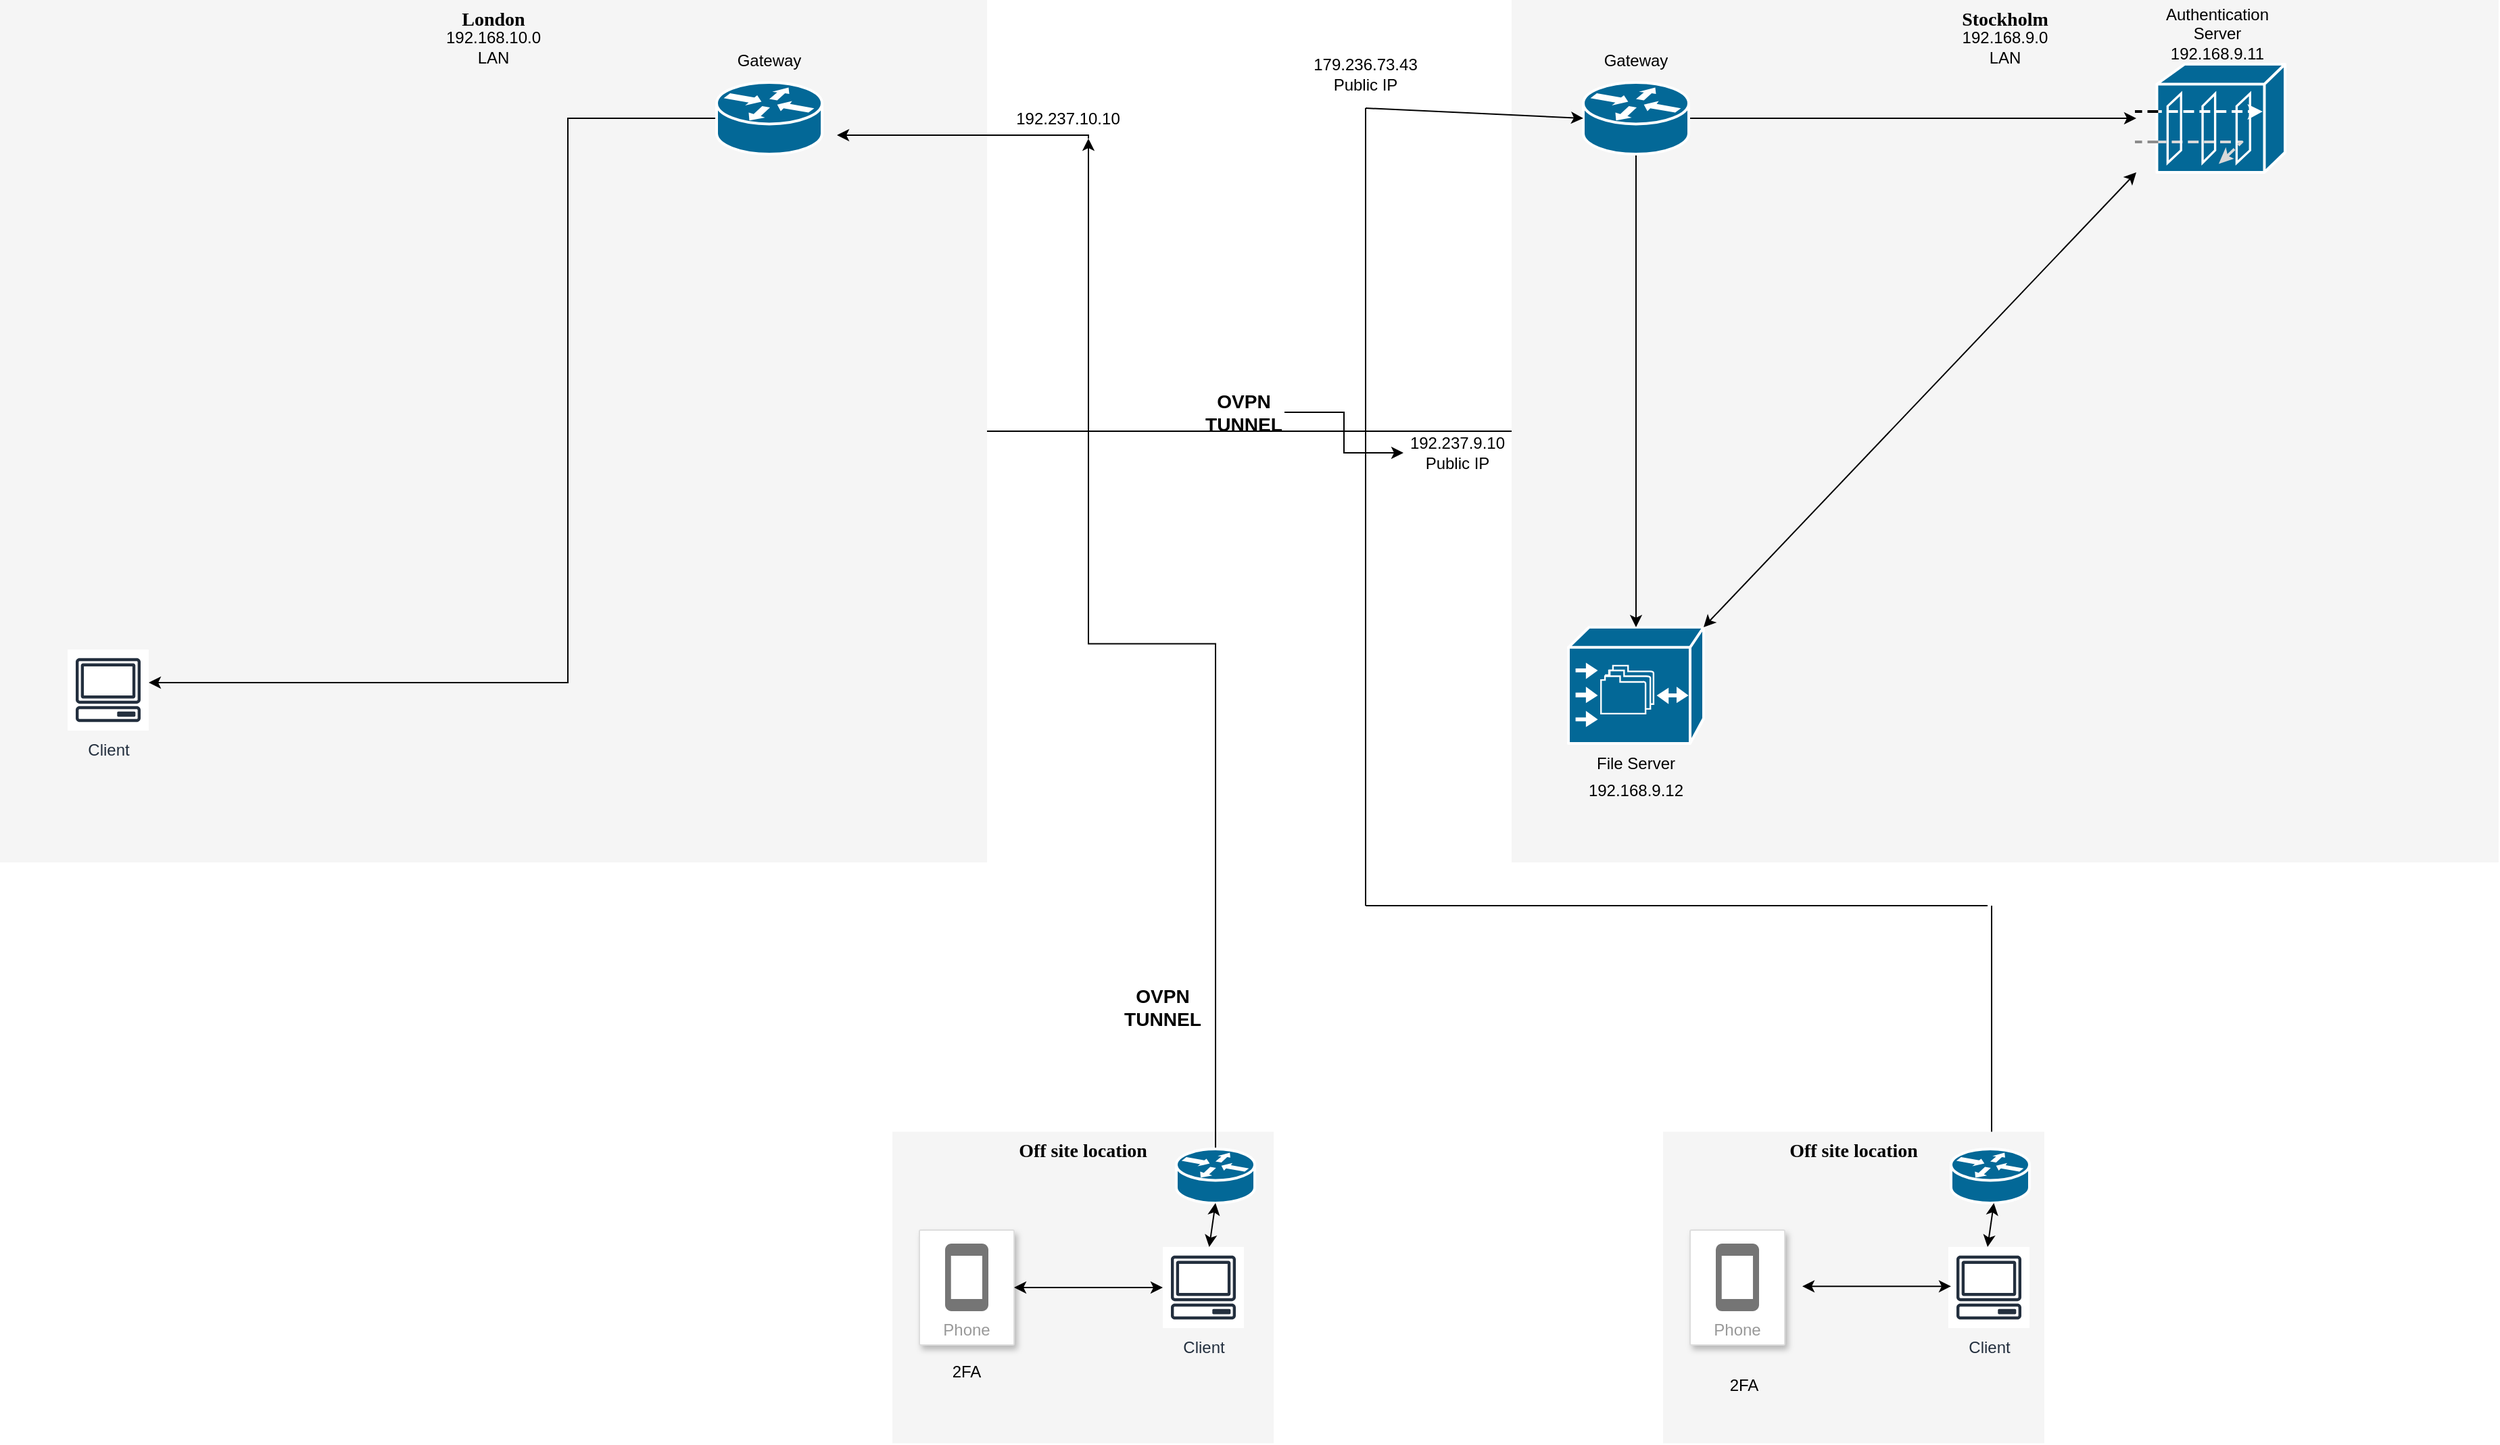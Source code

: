 <mxfile version="16.5.3" type="github">
  <diagram name="Page-1" id="c37626ed-c26b-45fb-9056-f9ebc6bb27b6">
    <mxGraphModel dx="778" dy="885" grid="1" gridSize="10" guides="1" tooltips="1" connect="1" arrows="1" fold="1" page="1" pageScale="1" pageWidth="1100" pageHeight="850" background="none" math="0" shadow="0">
      <root>
        <mxCell id="0" />
        <mxCell id="1" parent="0" />
        <mxCell id="N28YlUNtLmQZ9LZBREEU-2" value="Stockholm" style="whiteSpace=wrap;html=1;rounded=0;shadow=0;comic=0;strokeWidth=1;fontFamily=Verdana;fontSize=14;fillColor=#f5f5f5;strokeColor=none;fontStyle=1;verticalAlign=top;" parent="1" vertex="1">
          <mxGeometry x="2218" y="120" width="730" height="638" as="geometry" />
        </mxCell>
        <mxCell id="1c7a67bf8fd3230f-20" value="" style="shape=mxgraph.cisco.storage.cisco_file_engine;html=1;dashed=0;fillColor=#036897;strokeColor=#ffffff;strokeWidth=2;verticalLabelPosition=bottom;verticalAlign=top;rounded=0;shadow=0;comic=0;fontFamily=Verdana;fontSize=12;" parent="1" vertex="1">
          <mxGeometry x="2260" y="584" width="100" height="86" as="geometry" />
        </mxCell>
        <mxCell id="N28YlUNtLmQZ9LZBREEU-1" value="London" style="whiteSpace=wrap;html=1;rounded=0;shadow=0;comic=0;strokeWidth=1;fontFamily=Verdana;fontSize=14;fillColor=#f5f5f5;strokeColor=none;fontStyle=1;verticalAlign=top;" parent="1" vertex="1">
          <mxGeometry x="1100" y="120" width="730" height="638" as="geometry" />
        </mxCell>
        <mxCell id="N28YlUNtLmQZ9LZBREEU-7" value="" style="endArrow=none;html=1;rounded=0;exitX=1;exitY=0.5;exitDx=0;exitDy=0;entryX=0;entryY=0.5;entryDx=0;entryDy=0;" parent="1" source="N28YlUNtLmQZ9LZBREEU-1" target="N28YlUNtLmQZ9LZBREEU-2" edge="1">
          <mxGeometry width="50" height="50" relative="1" as="geometry">
            <mxPoint x="1980" y="570" as="sourcePoint" />
            <mxPoint x="2030" y="520" as="targetPoint" />
          </mxGeometry>
        </mxCell>
        <mxCell id="cFmzxp8rc3JpgVyaZp0U-29" value="" style="edgeStyle=orthogonalEdgeStyle;rounded=0;orthogonalLoop=1;jettySize=auto;html=1;" edge="1" parent="1" source="N28YlUNtLmQZ9LZBREEU-8" target="N28YlUNtLmQZ9LZBREEU-9">
          <mxGeometry relative="1" as="geometry" />
        </mxCell>
        <mxCell id="N28YlUNtLmQZ9LZBREEU-8" value="&lt;h3&gt;OVPN TUNNEL&lt;/h3&gt;" style="text;html=1;strokeColor=none;fillColor=none;align=center;verticalAlign=middle;whiteSpace=wrap;rounded=0;" parent="1" vertex="1">
          <mxGeometry x="1990" y="410" width="60" height="30" as="geometry" />
        </mxCell>
        <mxCell id="N28YlUNtLmQZ9LZBREEU-9" value="192.237.9.10&lt;br&gt;Public IP" style="text;html=1;strokeColor=none;fillColor=none;align=center;verticalAlign=middle;whiteSpace=wrap;rounded=0;" parent="1" vertex="1">
          <mxGeometry x="2138" y="440" width="80" height="30" as="geometry" />
        </mxCell>
        <mxCell id="N28YlUNtLmQZ9LZBREEU-13" value="File Server" style="text;html=1;strokeColor=none;fillColor=none;align=center;verticalAlign=middle;whiteSpace=wrap;rounded=0;" parent="1" vertex="1">
          <mxGeometry x="2280" y="670" width="60" height="30" as="geometry" />
        </mxCell>
        <mxCell id="N28YlUNtLmQZ9LZBREEU-33" style="edgeStyle=orthogonalEdgeStyle;rounded=0;orthogonalLoop=1;jettySize=auto;html=1;entryX=0;entryY=0.5;entryDx=0;entryDy=0;entryPerimeter=0;" parent="1" source="N28YlUNtLmQZ9LZBREEU-14" target="N28YlUNtLmQZ9LZBREEU-18" edge="1">
          <mxGeometry relative="1" as="geometry" />
        </mxCell>
        <mxCell id="N28YlUNtLmQZ9LZBREEU-34" style="edgeStyle=orthogonalEdgeStyle;rounded=0;orthogonalLoop=1;jettySize=auto;html=1;exitX=0.12;exitY=0.9;exitDx=0;exitDy=0;exitPerimeter=0;entryX=0.5;entryY=0;entryDx=0;entryDy=0;entryPerimeter=0;" parent="1" source="N28YlUNtLmQZ9LZBREEU-14" target="1c7a67bf8fd3230f-20" edge="1">
          <mxGeometry relative="1" as="geometry">
            <Array as="points">
              <mxPoint x="2310" y="229" />
            </Array>
          </mxGeometry>
        </mxCell>
        <mxCell id="N28YlUNtLmQZ9LZBREEU-14" value="" style="shape=mxgraph.cisco.routers.router;sketch=0;html=1;pointerEvents=1;dashed=0;fillColor=#036897;strokeColor=#ffffff;strokeWidth=2;verticalLabelPosition=bottom;verticalAlign=top;align=center;outlineConnect=0;" parent="1" vertex="1">
          <mxGeometry x="2271" y="181" width="78" height="53" as="geometry" />
        </mxCell>
        <mxCell id="N28YlUNtLmQZ9LZBREEU-15" value="Gateway" style="text;html=1;strokeColor=none;fillColor=none;align=center;verticalAlign=middle;whiteSpace=wrap;rounded=0;" parent="1" vertex="1">
          <mxGeometry x="2280" y="150" width="60" height="30" as="geometry" />
        </mxCell>
        <mxCell id="N28YlUNtLmQZ9LZBREEU-18" value="" style="shape=mxgraph.cisco.security.guard;sketch=0;html=1;pointerEvents=1;dashed=0;fillColor=#036897;strokeColor=#ffffff;strokeWidth=2;verticalLabelPosition=bottom;verticalAlign=top;align=center;outlineConnect=0;" parent="1" vertex="1">
          <mxGeometry x="2680" y="167.5" width="110" height="80" as="geometry" />
        </mxCell>
        <mxCell id="N28YlUNtLmQZ9LZBREEU-19" value="Authentication&lt;br&gt;Server&lt;br&gt;192.168.9.11" style="text;html=1;strokeColor=none;fillColor=none;align=center;verticalAlign=middle;whiteSpace=wrap;rounded=0;" parent="1" vertex="1">
          <mxGeometry x="2710" y="130" width="60" height="30" as="geometry" />
        </mxCell>
        <mxCell id="N28YlUNtLmQZ9LZBREEU-24" value="" style="endArrow=classic;startArrow=classic;html=1;rounded=0;exitX=1;exitY=0;exitDx=0;exitDy=0;exitPerimeter=0;entryX=0;entryY=1;entryDx=0;entryDy=0;entryPerimeter=0;" parent="1" source="1c7a67bf8fd3230f-20" target="N28YlUNtLmQZ9LZBREEU-18" edge="1">
          <mxGeometry width="50" height="50" relative="1" as="geometry">
            <mxPoint x="2370" y="560" as="sourcePoint" />
            <mxPoint x="2420" y="510" as="targetPoint" />
          </mxGeometry>
        </mxCell>
        <mxCell id="N28YlUNtLmQZ9LZBREEU-26" value="192.168.9.0&lt;br&gt;LAN" style="text;html=1;strokeColor=none;fillColor=none;align=center;verticalAlign=middle;whiteSpace=wrap;rounded=0;" parent="1" vertex="1">
          <mxGeometry x="2543" y="140" width="80" height="30" as="geometry" />
        </mxCell>
        <mxCell id="N28YlUNtLmQZ9LZBREEU-27" value="192.168.9.12" style="text;html=1;strokeColor=none;fillColor=none;align=center;verticalAlign=middle;whiteSpace=wrap;rounded=0;" parent="1" vertex="1">
          <mxGeometry x="2270" y="690" width="80" height="30" as="geometry" />
        </mxCell>
        <mxCell id="N28YlUNtLmQZ9LZBREEU-50" style="edgeStyle=orthogonalEdgeStyle;rounded=0;orthogonalLoop=1;jettySize=auto;html=1;exitX=0;exitY=0.5;exitDx=0;exitDy=0;exitPerimeter=0;" parent="1" source="N28YlUNtLmQZ9LZBREEU-36" edge="1">
          <mxGeometry relative="1" as="geometry">
            <mxPoint x="1210" y="625" as="targetPoint" />
            <Array as="points">
              <mxPoint x="1520" y="208" />
              <mxPoint x="1520" y="625" />
            </Array>
          </mxGeometry>
        </mxCell>
        <mxCell id="N28YlUNtLmQZ9LZBREEU-36" value="" style="shape=mxgraph.cisco.routers.router;sketch=0;html=1;pointerEvents=1;dashed=0;fillColor=#036897;strokeColor=#ffffff;strokeWidth=2;verticalLabelPosition=bottom;verticalAlign=top;align=center;outlineConnect=0;" parent="1" vertex="1">
          <mxGeometry x="1630" y="181" width="78" height="53" as="geometry" />
        </mxCell>
        <mxCell id="N28YlUNtLmQZ9LZBREEU-37" value="Gateway" style="text;html=1;strokeColor=none;fillColor=none;align=center;verticalAlign=middle;whiteSpace=wrap;rounded=0;" parent="1" vertex="1">
          <mxGeometry x="1639" y="150" width="60" height="30" as="geometry" />
        </mxCell>
        <mxCell id="N28YlUNtLmQZ9LZBREEU-51" style="edgeStyle=orthogonalEdgeStyle;rounded=0;orthogonalLoop=1;jettySize=auto;html=1;exitX=0.75;exitY=1;exitDx=0;exitDy=0;" parent="1" edge="1" source="N28YlUNtLmQZ9LZBREEU-52">
          <mxGeometry relative="1" as="geometry">
            <mxPoint x="1911" y="370" as="sourcePoint" />
            <Array as="points">
              <mxPoint x="1905" y="220" />
            </Array>
            <mxPoint x="1719" y="220" as="targetPoint" />
          </mxGeometry>
        </mxCell>
        <mxCell id="N28YlUNtLmQZ9LZBREEU-43" value="192.168.10.0&lt;br&gt;LAN" style="text;html=1;strokeColor=none;fillColor=none;align=center;verticalAlign=middle;whiteSpace=wrap;rounded=0;" parent="1" vertex="1">
          <mxGeometry x="1435" y="140" width="60" height="30" as="geometry" />
        </mxCell>
        <mxCell id="N28YlUNtLmQZ9LZBREEU-52" value="192.237.10.10" style="text;html=1;strokeColor=none;fillColor=none;align=center;verticalAlign=middle;whiteSpace=wrap;rounded=0;" parent="1" vertex="1">
          <mxGeometry x="1860" y="192.5" width="60" height="30" as="geometry" />
        </mxCell>
        <mxCell id="N28YlUNtLmQZ9LZBREEU-55" value="Client" style="sketch=0;outlineConnect=0;fontColor=#232F3E;gradientColor=none;strokeColor=#232F3E;fillColor=#ffffff;dashed=0;verticalLabelPosition=bottom;verticalAlign=top;align=center;html=1;fontSize=12;fontStyle=0;aspect=fixed;shape=mxgraph.aws4.resourceIcon;resIcon=mxgraph.aws4.client;fontFamily=Helvetica;" parent="1" vertex="1">
          <mxGeometry x="1150" y="600.5" width="60" height="60" as="geometry" />
        </mxCell>
        <mxCell id="gRUcOE9CfGCtsJtimKDV-1" value="Off site location" style="whiteSpace=wrap;html=1;rounded=0;shadow=0;comic=0;strokeWidth=1;fontFamily=Verdana;fontSize=14;fillColor=#f5f5f5;strokeColor=none;fontStyle=1;verticalAlign=top;" parent="1" vertex="1">
          <mxGeometry x="1760" y="957.25" width="282" height="230.5" as="geometry" />
        </mxCell>
        <mxCell id="gRUcOE9CfGCtsJtimKDV-2" value="Phone" style="strokeColor=#dddddd;shadow=1;strokeWidth=1;rounded=1;absoluteArcSize=1;arcSize=2;labelPosition=center;verticalLabelPosition=middle;align=center;verticalAlign=bottom;spacingLeft=0;fontColor=#999999;fontSize=12;whiteSpace=wrap;spacingBottom=2;" parent="1" vertex="1">
          <mxGeometry x="1780" y="1030" width="70" height="85" as="geometry" />
        </mxCell>
        <mxCell id="gRUcOE9CfGCtsJtimKDV-3" value="" style="sketch=0;dashed=0;connectable=0;html=1;fillColor=#757575;strokeColor=none;shape=mxgraph.gcp2.phone;part=1;" parent="gRUcOE9CfGCtsJtimKDV-2" vertex="1">
          <mxGeometry x="0.5" width="32" height="50" relative="1" as="geometry">
            <mxPoint x="-16" y="10" as="offset" />
          </mxGeometry>
        </mxCell>
        <mxCell id="gRUcOE9CfGCtsJtimKDV-4" value="Client" style="sketch=0;outlineConnect=0;fontColor=#232F3E;gradientColor=none;strokeColor=#232F3E;fillColor=#ffffff;dashed=0;verticalLabelPosition=bottom;verticalAlign=top;align=center;html=1;fontSize=12;fontStyle=0;aspect=fixed;shape=mxgraph.aws4.resourceIcon;resIcon=mxgraph.aws4.client;" parent="1" vertex="1">
          <mxGeometry x="1960" y="1042.5" width="60" height="60" as="geometry" />
        </mxCell>
        <mxCell id="gRUcOE9CfGCtsJtimKDV-6" value="" style="endArrow=classic;startArrow=classic;html=1;rounded=0;exitX=1;exitY=0.5;exitDx=0;exitDy=0;" parent="1" source="gRUcOE9CfGCtsJtimKDV-2" target="gRUcOE9CfGCtsJtimKDV-4" edge="1">
          <mxGeometry width="50" height="50" relative="1" as="geometry">
            <mxPoint x="1860" y="1110" as="sourcePoint" />
            <mxPoint x="1910" y="1060" as="targetPoint" />
          </mxGeometry>
        </mxCell>
        <mxCell id="gRUcOE9CfGCtsJtimKDV-9" style="edgeStyle=orthogonalEdgeStyle;rounded=0;orthogonalLoop=1;jettySize=auto;html=1;exitX=0.5;exitY=0;exitDx=0;exitDy=0;exitPerimeter=0;entryX=0.75;entryY=1;entryDx=0;entryDy=0;" parent="1" source="gRUcOE9CfGCtsJtimKDV-7" target="N28YlUNtLmQZ9LZBREEU-52" edge="1">
          <mxGeometry relative="1" as="geometry">
            <mxPoint x="1900" y="810" as="targetPoint" />
          </mxGeometry>
        </mxCell>
        <mxCell id="gRUcOE9CfGCtsJtimKDV-7" value="" style="shape=mxgraph.cisco.routers.router;sketch=0;html=1;pointerEvents=1;dashed=0;fillColor=#036897;strokeColor=#ffffff;strokeWidth=2;verticalLabelPosition=bottom;verticalAlign=top;align=center;outlineConnect=0;" parent="1" vertex="1">
          <mxGeometry x="1970" y="970" width="58" height="40" as="geometry" />
        </mxCell>
        <mxCell id="gRUcOE9CfGCtsJtimKDV-10" value="&lt;h3&gt;OVPN TUNNEL&lt;/h3&gt;" style="text;html=1;strokeColor=none;fillColor=none;align=center;verticalAlign=middle;whiteSpace=wrap;rounded=0;" parent="1" vertex="1">
          <mxGeometry x="1930" y="850" width="60" height="30" as="geometry" />
        </mxCell>
        <mxCell id="gRUcOE9CfGCtsJtimKDV-11" value="" style="endArrow=classic;startArrow=classic;html=1;rounded=0;entryX=0.5;entryY=1;entryDx=0;entryDy=0;entryPerimeter=0;" parent="1" source="gRUcOE9CfGCtsJtimKDV-4" target="gRUcOE9CfGCtsJtimKDV-7" edge="1">
          <mxGeometry width="50" height="50" relative="1" as="geometry">
            <mxPoint x="2000" y="1050" as="sourcePoint" />
            <mxPoint x="2050" y="1000" as="targetPoint" />
          </mxGeometry>
        </mxCell>
        <mxCell id="gRUcOE9CfGCtsJtimKDV-12" value="2FA" style="text;html=1;strokeColor=none;fillColor=none;align=center;verticalAlign=middle;whiteSpace=wrap;rounded=0;" parent="1" vertex="1">
          <mxGeometry x="1785" y="1120" width="60" height="30" as="geometry" />
        </mxCell>
        <mxCell id="cFmzxp8rc3JpgVyaZp0U-3" value="Off site location" style="whiteSpace=wrap;html=1;rounded=0;shadow=0;comic=0;strokeWidth=1;fontFamily=Verdana;fontSize=14;fillColor=#f5f5f5;strokeColor=none;fontStyle=1;verticalAlign=top;" vertex="1" parent="1">
          <mxGeometry x="2330" y="957.25" width="282" height="230.5" as="geometry" />
        </mxCell>
        <mxCell id="cFmzxp8rc3JpgVyaZp0U-4" value="" style="shape=mxgraph.cisco.routers.router;sketch=0;html=1;pointerEvents=1;dashed=0;fillColor=#036897;strokeColor=#ffffff;strokeWidth=2;verticalLabelPosition=bottom;verticalAlign=top;align=center;outlineConnect=0;" vertex="1" parent="1">
          <mxGeometry x="2543" y="970" width="58" height="40" as="geometry" />
        </mxCell>
        <mxCell id="cFmzxp8rc3JpgVyaZp0U-6" value="Client" style="sketch=0;outlineConnect=0;fontColor=#232F3E;gradientColor=none;strokeColor=#232F3E;fillColor=#ffffff;dashed=0;verticalLabelPosition=bottom;verticalAlign=top;align=center;html=1;fontSize=12;fontStyle=0;aspect=fixed;shape=mxgraph.aws4.resourceIcon;resIcon=mxgraph.aws4.client;" vertex="1" parent="1">
          <mxGeometry x="2541" y="1042.5" width="60" height="60" as="geometry" />
        </mxCell>
        <mxCell id="cFmzxp8rc3JpgVyaZp0U-8" value="" style="endArrow=classic;startArrow=classic;html=1;rounded=0;entryX=0.5;entryY=1;entryDx=0;entryDy=0;entryPerimeter=0;" edge="1" parent="1">
          <mxGeometry width="50" height="50" relative="1" as="geometry">
            <mxPoint x="2570.0" y="1042.5" as="sourcePoint" />
            <mxPoint x="2574.68" y="1010" as="targetPoint" />
          </mxGeometry>
        </mxCell>
        <mxCell id="cFmzxp8rc3JpgVyaZp0U-11" value="" style="endArrow=classic;startArrow=classic;html=1;rounded=0;exitX=1;exitY=0.5;exitDx=0;exitDy=0;" edge="1" parent="1">
          <mxGeometry width="50" height="50" relative="1" as="geometry">
            <mxPoint x="2433" y="1071.59" as="sourcePoint" />
            <mxPoint x="2543" y="1071.59" as="targetPoint" />
          </mxGeometry>
        </mxCell>
        <mxCell id="cFmzxp8rc3JpgVyaZp0U-12" value="Phone" style="strokeColor=#dddddd;shadow=1;strokeWidth=1;rounded=1;absoluteArcSize=1;arcSize=2;labelPosition=center;verticalLabelPosition=middle;align=center;verticalAlign=bottom;spacingLeft=0;fontColor=#999999;fontSize=12;whiteSpace=wrap;spacingBottom=2;" vertex="1" parent="1">
          <mxGeometry x="2350" y="1030" width="70" height="85" as="geometry" />
        </mxCell>
        <mxCell id="cFmzxp8rc3JpgVyaZp0U-13" value="" style="sketch=0;dashed=0;connectable=0;html=1;fillColor=#757575;strokeColor=none;shape=mxgraph.gcp2.phone;part=1;" vertex="1" parent="cFmzxp8rc3JpgVyaZp0U-12">
          <mxGeometry x="0.5" width="32" height="50" relative="1" as="geometry">
            <mxPoint x="-16" y="10" as="offset" />
          </mxGeometry>
        </mxCell>
        <mxCell id="cFmzxp8rc3JpgVyaZp0U-14" value="2FA" style="text;html=1;strokeColor=none;fillColor=none;align=center;verticalAlign=middle;whiteSpace=wrap;rounded=0;" vertex="1" parent="1">
          <mxGeometry x="2360" y="1130" width="60" height="30" as="geometry" />
        </mxCell>
        <mxCell id="cFmzxp8rc3JpgVyaZp0U-16" value="" style="endArrow=none;html=1;rounded=0;" edge="1" parent="1">
          <mxGeometry width="50" height="50" relative="1" as="geometry">
            <mxPoint x="2573" y="957.25" as="sourcePoint" />
            <mxPoint x="2573" y="790" as="targetPoint" />
          </mxGeometry>
        </mxCell>
        <mxCell id="cFmzxp8rc3JpgVyaZp0U-17" value="" style="endArrow=none;html=1;rounded=0;" edge="1" parent="1">
          <mxGeometry width="50" height="50" relative="1" as="geometry">
            <mxPoint x="2110" y="790" as="sourcePoint" />
            <mxPoint x="2570" y="790" as="targetPoint" />
          </mxGeometry>
        </mxCell>
        <mxCell id="cFmzxp8rc3JpgVyaZp0U-18" value="" style="endArrow=none;html=1;rounded=0;" edge="1" parent="1">
          <mxGeometry width="50" height="50" relative="1" as="geometry">
            <mxPoint x="2110" y="790" as="sourcePoint" />
            <mxPoint x="2110" y="200" as="targetPoint" />
          </mxGeometry>
        </mxCell>
        <mxCell id="cFmzxp8rc3JpgVyaZp0U-22" value="" style="endArrow=classic;html=1;rounded=0;entryX=0;entryY=0.5;entryDx=0;entryDy=0;entryPerimeter=0;" edge="1" parent="1" target="N28YlUNtLmQZ9LZBREEU-14">
          <mxGeometry width="50" height="50" relative="1" as="geometry">
            <mxPoint x="2110" y="200" as="sourcePoint" />
            <mxPoint x="2460" y="120" as="targetPoint" />
            <Array as="points" />
          </mxGeometry>
        </mxCell>
        <mxCell id="cFmzxp8rc3JpgVyaZp0U-23" value="179.236.73.43&lt;br&gt;Public IP" style="text;html=1;strokeColor=none;fillColor=none;align=center;verticalAlign=middle;whiteSpace=wrap;rounded=0;" vertex="1" parent="1">
          <mxGeometry x="2070" y="160" width="80" height="30" as="geometry" />
        </mxCell>
      </root>
    </mxGraphModel>
  </diagram>
</mxfile>
